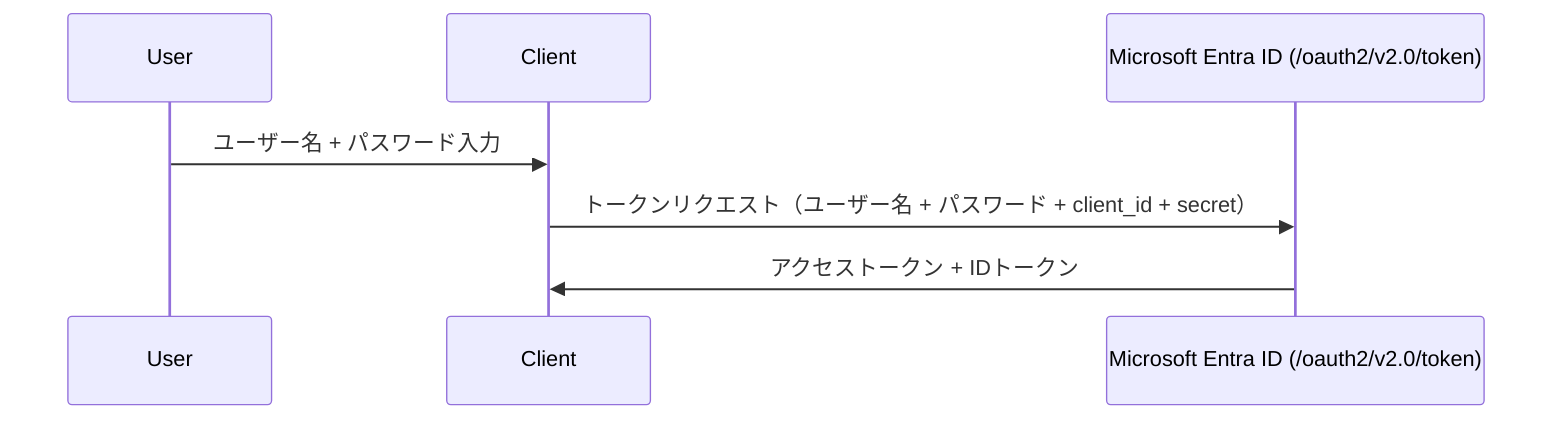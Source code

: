 sequenceDiagram
    participant User
    participant Client
    participant Microsoft Entra ID (/oauth2/v2.0/token)

    User->>Client: ユーザー名 + パスワード入力
    Client->>Microsoft Entra ID (/oauth2/v2.0/token): トークンリクエスト（ユーザー名 + パスワード + client_id + secret）
    Microsoft Entra ID (/oauth2/v2.0/token)->>Client: アクセストークン + IDトークン